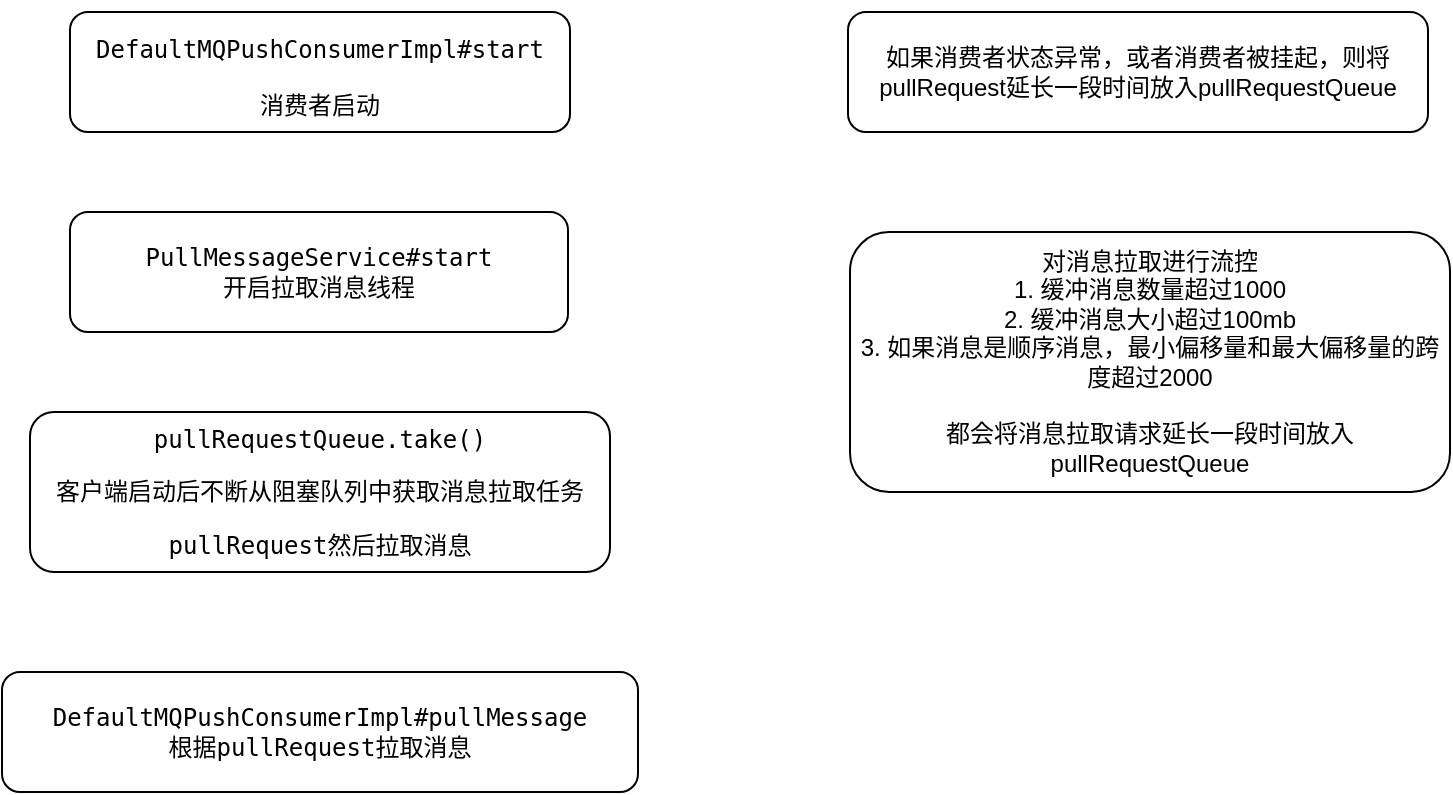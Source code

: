 <mxfile version="14.6.13" type="github">
  <diagram id="fhXGfms5IDuIGhwLgxV9" name="Page-1">
    <mxGraphModel dx="946" dy="536" grid="1" gridSize="10" guides="1" tooltips="1" connect="1" arrows="1" fold="1" page="1" pageScale="1" pageWidth="827" pageHeight="1169" math="0" shadow="0">
      <root>
        <mxCell id="0" />
        <mxCell id="1" parent="0" />
        <mxCell id="FvoPV2rf9jrxFcOhJpx_-1" value="&lt;pre&gt;&lt;pre&gt;DefaultMQPushConsumerImpl#start&lt;font color=&quot;#a9b7c6&quot; face=&quot;menlo&quot; style=&quot;background-color: rgb(43 , 43 , 43)&quot;&gt;&lt;span style=&quot;font-size: 13.5pt&quot;&gt;&lt;br&gt;&lt;/span&gt;&lt;/font&gt;&lt;/pre&gt;&lt;pre&gt;消费者启动&lt;/pre&gt;&lt;/pre&gt;" style="rounded=1;whiteSpace=wrap;html=1;" parent="1" vertex="1">
          <mxGeometry x="121" y="80" width="250" height="60" as="geometry" />
        </mxCell>
        <mxCell id="FvoPV2rf9jrxFcOhJpx_-3" value="&lt;pre&gt;PullMessageService#start&lt;br&gt;开启拉取消息线程&lt;br&gt;&lt;/pre&gt;" style="rounded=1;whiteSpace=wrap;html=1;" parent="1" vertex="1">
          <mxGeometry x="121" y="180" width="249" height="60" as="geometry" />
        </mxCell>
        <mxCell id="_jwQBm6dQHXzonY_FXIu-1" value="&lt;pre&gt;pullRequestQueue.take()&lt;/pre&gt;&lt;pre&gt;&lt;pre&gt;客户端启动后不断从阻塞队列中获取消息拉取任务&lt;/pre&gt;&lt;pre&gt;pullRequest然后拉取消息&lt;/pre&gt;&lt;/pre&gt;" style="rounded=1;whiteSpace=wrap;html=1;" vertex="1" parent="1">
          <mxGeometry x="101" y="280" width="290" height="80" as="geometry" />
        </mxCell>
        <mxCell id="_jwQBm6dQHXzonY_FXIu-2" value="&lt;pre&gt;DefaultMQPushConsumerImpl#pullMessage&lt;br&gt;根据pullRequest拉取消息&lt;/pre&gt;" style="rounded=1;whiteSpace=wrap;html=1;" vertex="1" parent="1">
          <mxGeometry x="87" y="410" width="318" height="60" as="geometry" />
        </mxCell>
        <mxCell id="_jwQBm6dQHXzonY_FXIu-3" value="如果消费者状态异常，或者消费者被挂起，则将pullRequest延长一段时间放入&lt;span&gt;pullRequestQueue&lt;/span&gt;" style="rounded=1;whiteSpace=wrap;html=1;" vertex="1" parent="1">
          <mxGeometry x="510" y="80" width="290" height="60" as="geometry" />
        </mxCell>
        <mxCell id="_jwQBm6dQHXzonY_FXIu-4" value="对消息拉取进行流控&lt;br&gt;1. 缓冲消息数量超过1000&lt;br&gt;2. 缓冲消息大小超过100mb&lt;br&gt;3. 如果消息是顺序消息，最小偏移量和最大偏移量的跨度超过2000&lt;br&gt;&lt;br&gt;都会将消息拉取请求延长一段时间放入pullRequestQueue" style="rounded=1;whiteSpace=wrap;html=1;" vertex="1" parent="1">
          <mxGeometry x="511" y="190" width="300" height="130" as="geometry" />
        </mxCell>
      </root>
    </mxGraphModel>
  </diagram>
</mxfile>
